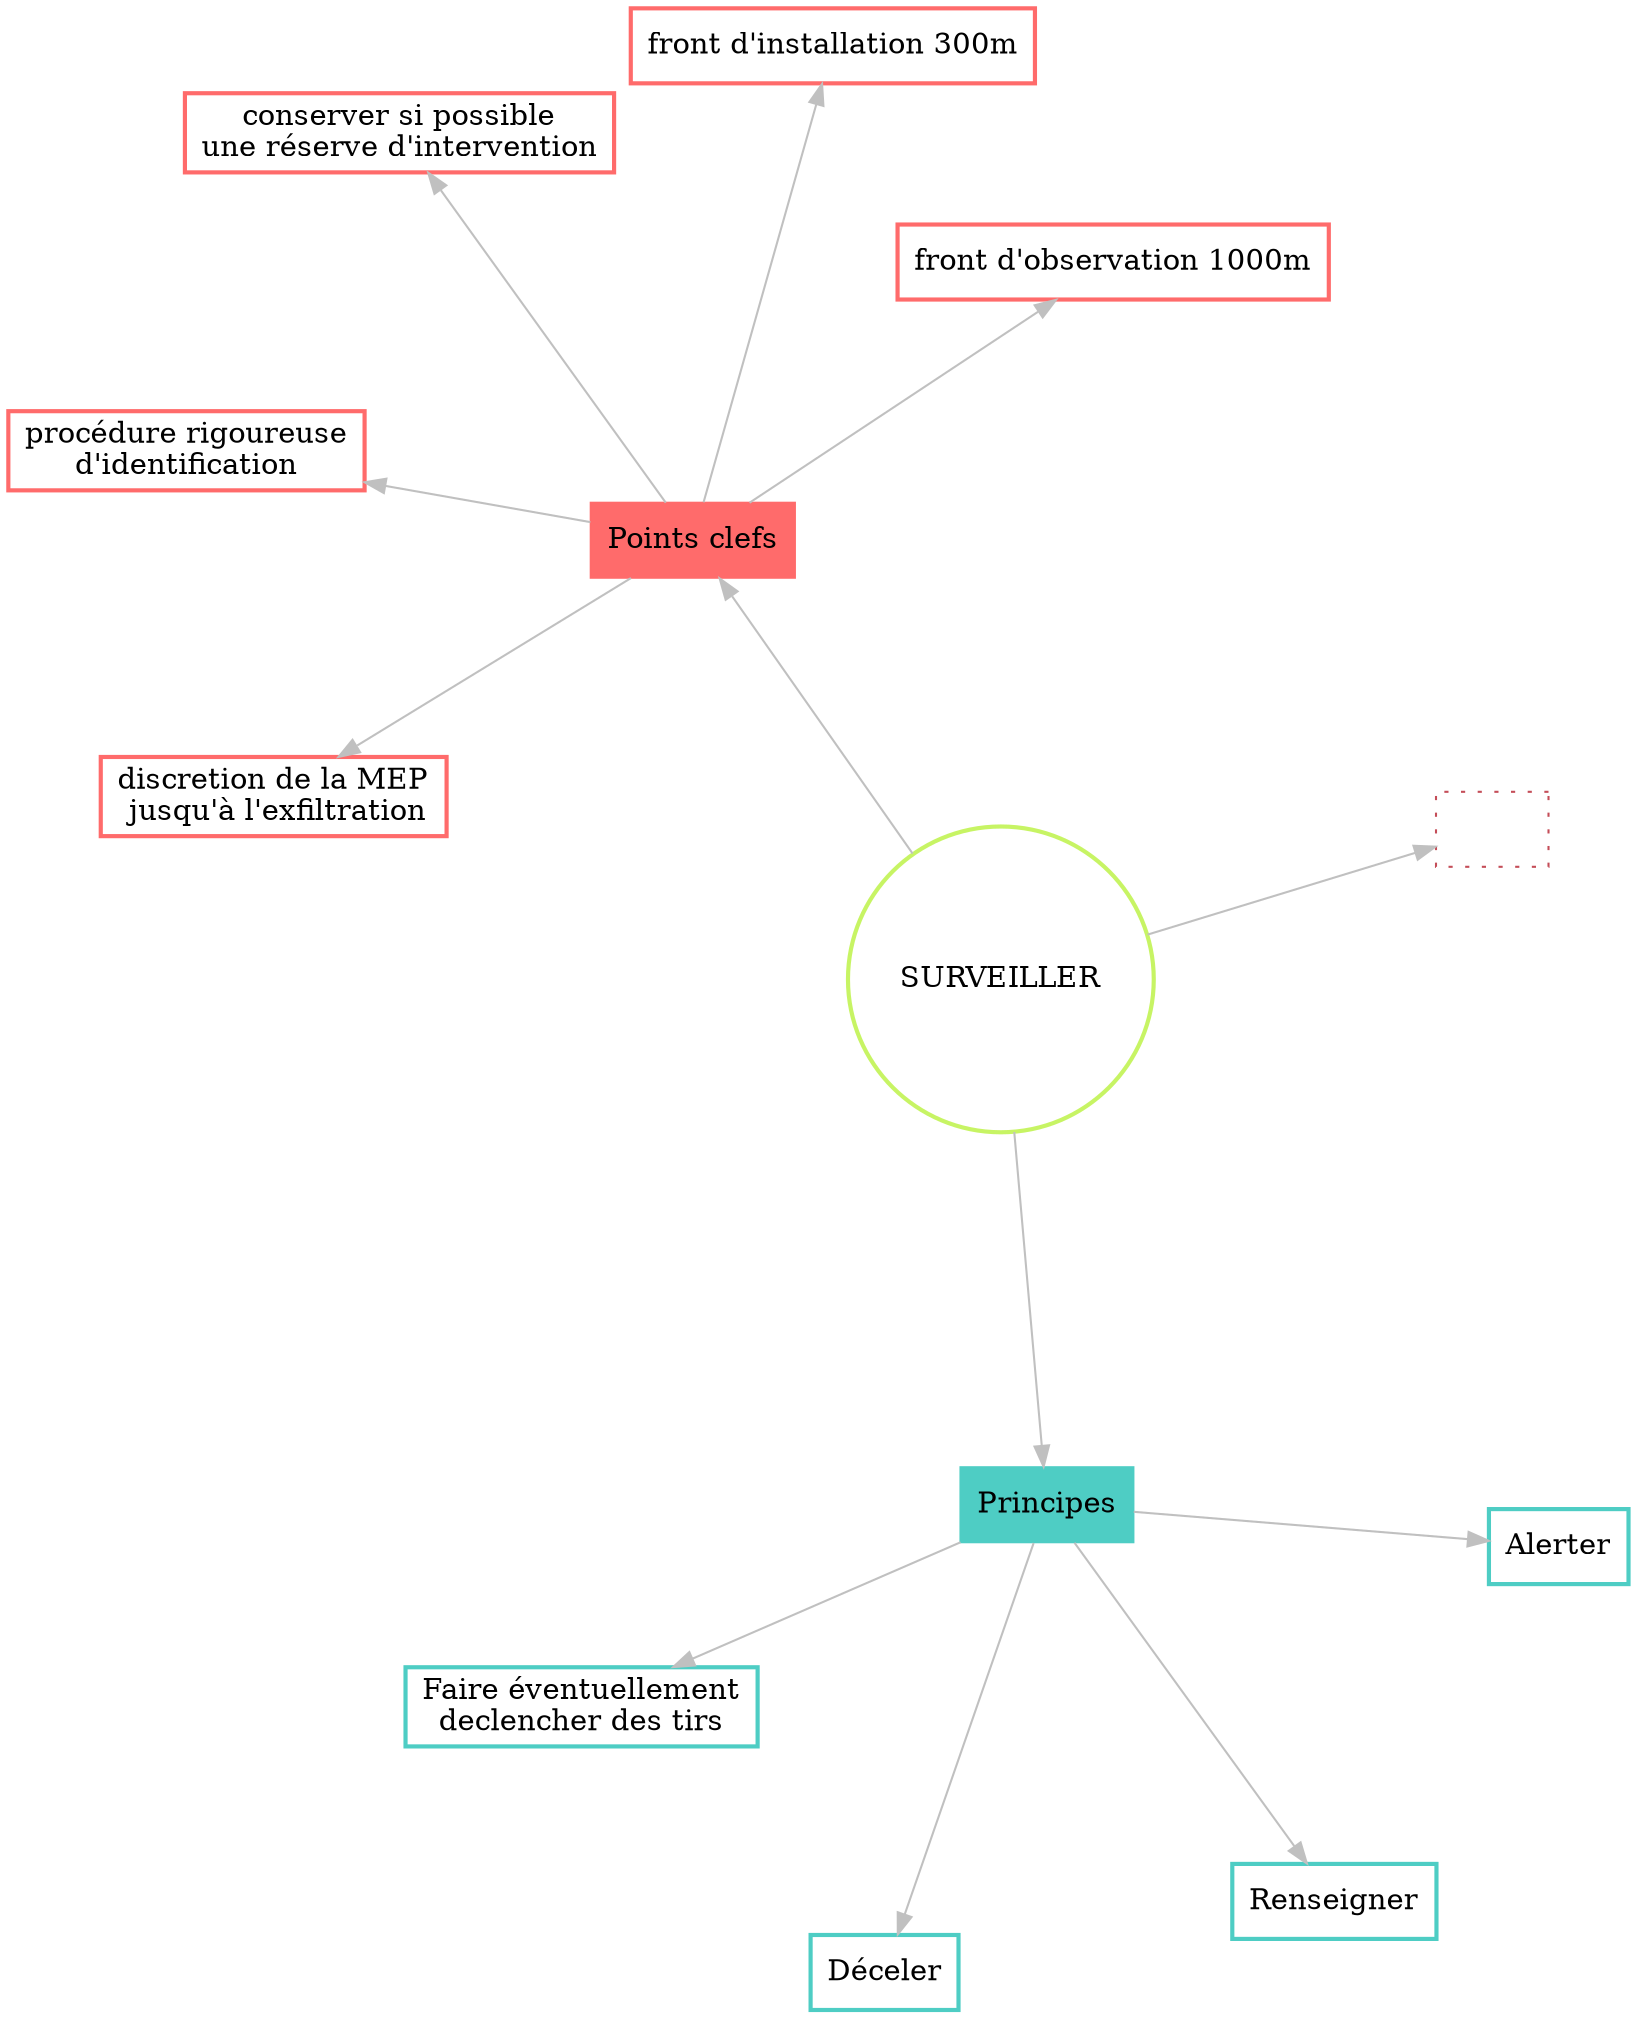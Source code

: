 digraph {

    graph [layout = neato, overlap=false]
    node [shape = rectangle, style = bold]
    edge [color = grey]

    SURVEILLER [shape = circle, color = "#C7F464"]
   
    // Points clefs
    node [color = "#FF6B6B"]
    "Points clefs"  [style = filled]
    "Points clefs" -> "discretion de la MEP\n jusqu'à l'exfiltration";
    "Points clefs" -> "front d'installation 300m";
    "Points clefs" -> "front d'observation 1000m";
    "Points clefs" -> "conserver si possible\nune réserve d'intervention";
    "Points clefs" -> "procédure rigoureuse\nd'identification";
    
    // Principes
    node [color = "#4ECDC4"]
    Principes       [style = filled]
    Principes -> "Déceler"
    Principes -> "Alerter"
    Principes -> "Renseigner"
    Principes -> "Faire éventuellement\ndeclencher des tirs";

    // Symbole APP-6A
    node [color = "#C44D58"]
    symbole [image="section_surveiller.png", label="", style = dotted]

    SURVEILLER -> {Principes, "Points clefs", symbole}


}
